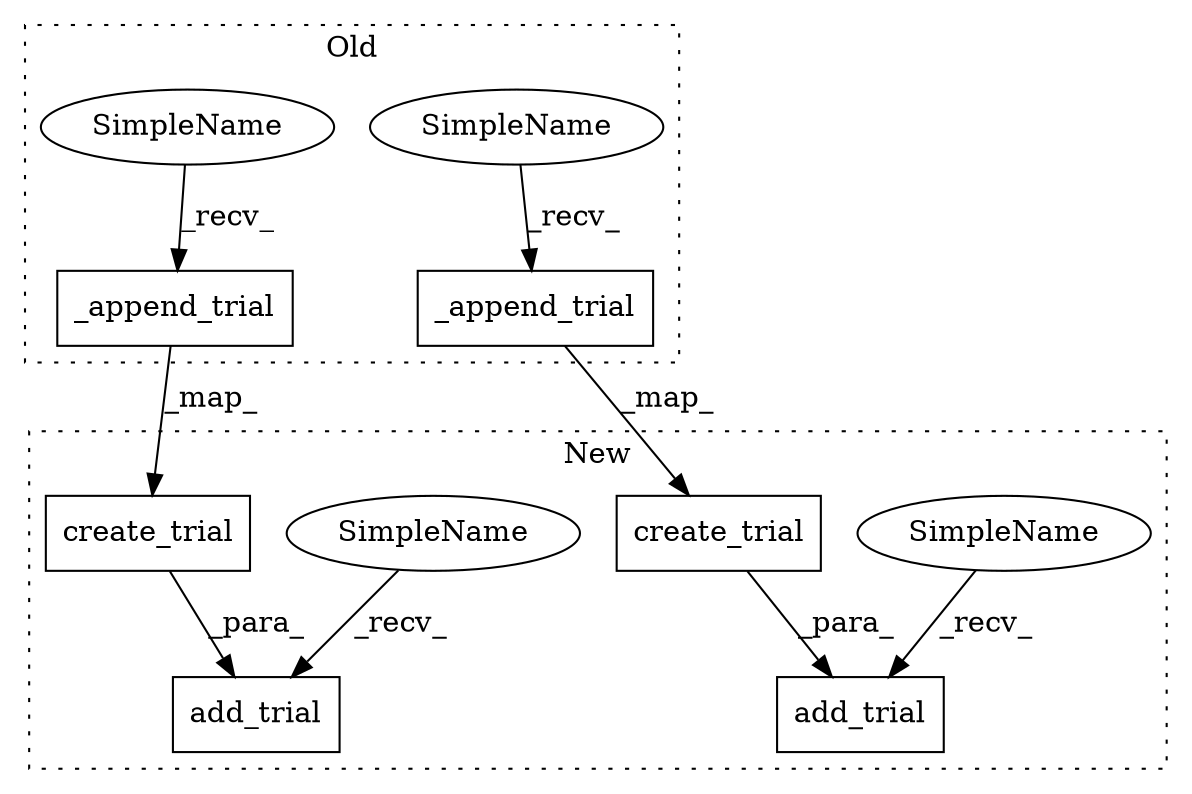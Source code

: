 digraph G {
subgraph cluster0 {
1 [label="_append_trial" a="32" s="451,848" l="14,1" shape="box"];
4 [label="_append_trial" a="32" s="1163,1560" l="14,1" shape="box"];
7 [label="SimpleName" a="42" s="445" l="5" shape="ellipse"];
8 [label="SimpleName" a="42" s="1157" l="5" shape="ellipse"];
label = "Old";
style="dotted";
}
subgraph cluster1 {
2 [label="create_trial" a="32" s="495,887" l="13,1" shape="box"];
3 [label="add_trial" a="32" s="485,888" l="10,1" shape="box"];
5 [label="create_trial" a="32" s="1219,1611" l="13,1" shape="box"];
6 [label="add_trial" a="32" s="1209,1612" l="10,1" shape="box"];
9 [label="SimpleName" a="42" s="479" l="5" shape="ellipse"];
10 [label="SimpleName" a="42" s="1203" l="5" shape="ellipse"];
label = "New";
style="dotted";
}
1 -> 2 [label="_map_"];
2 -> 3 [label="_para_"];
4 -> 5 [label="_map_"];
5 -> 6 [label="_para_"];
7 -> 1 [label="_recv_"];
8 -> 4 [label="_recv_"];
9 -> 3 [label="_recv_"];
10 -> 6 [label="_recv_"];
}